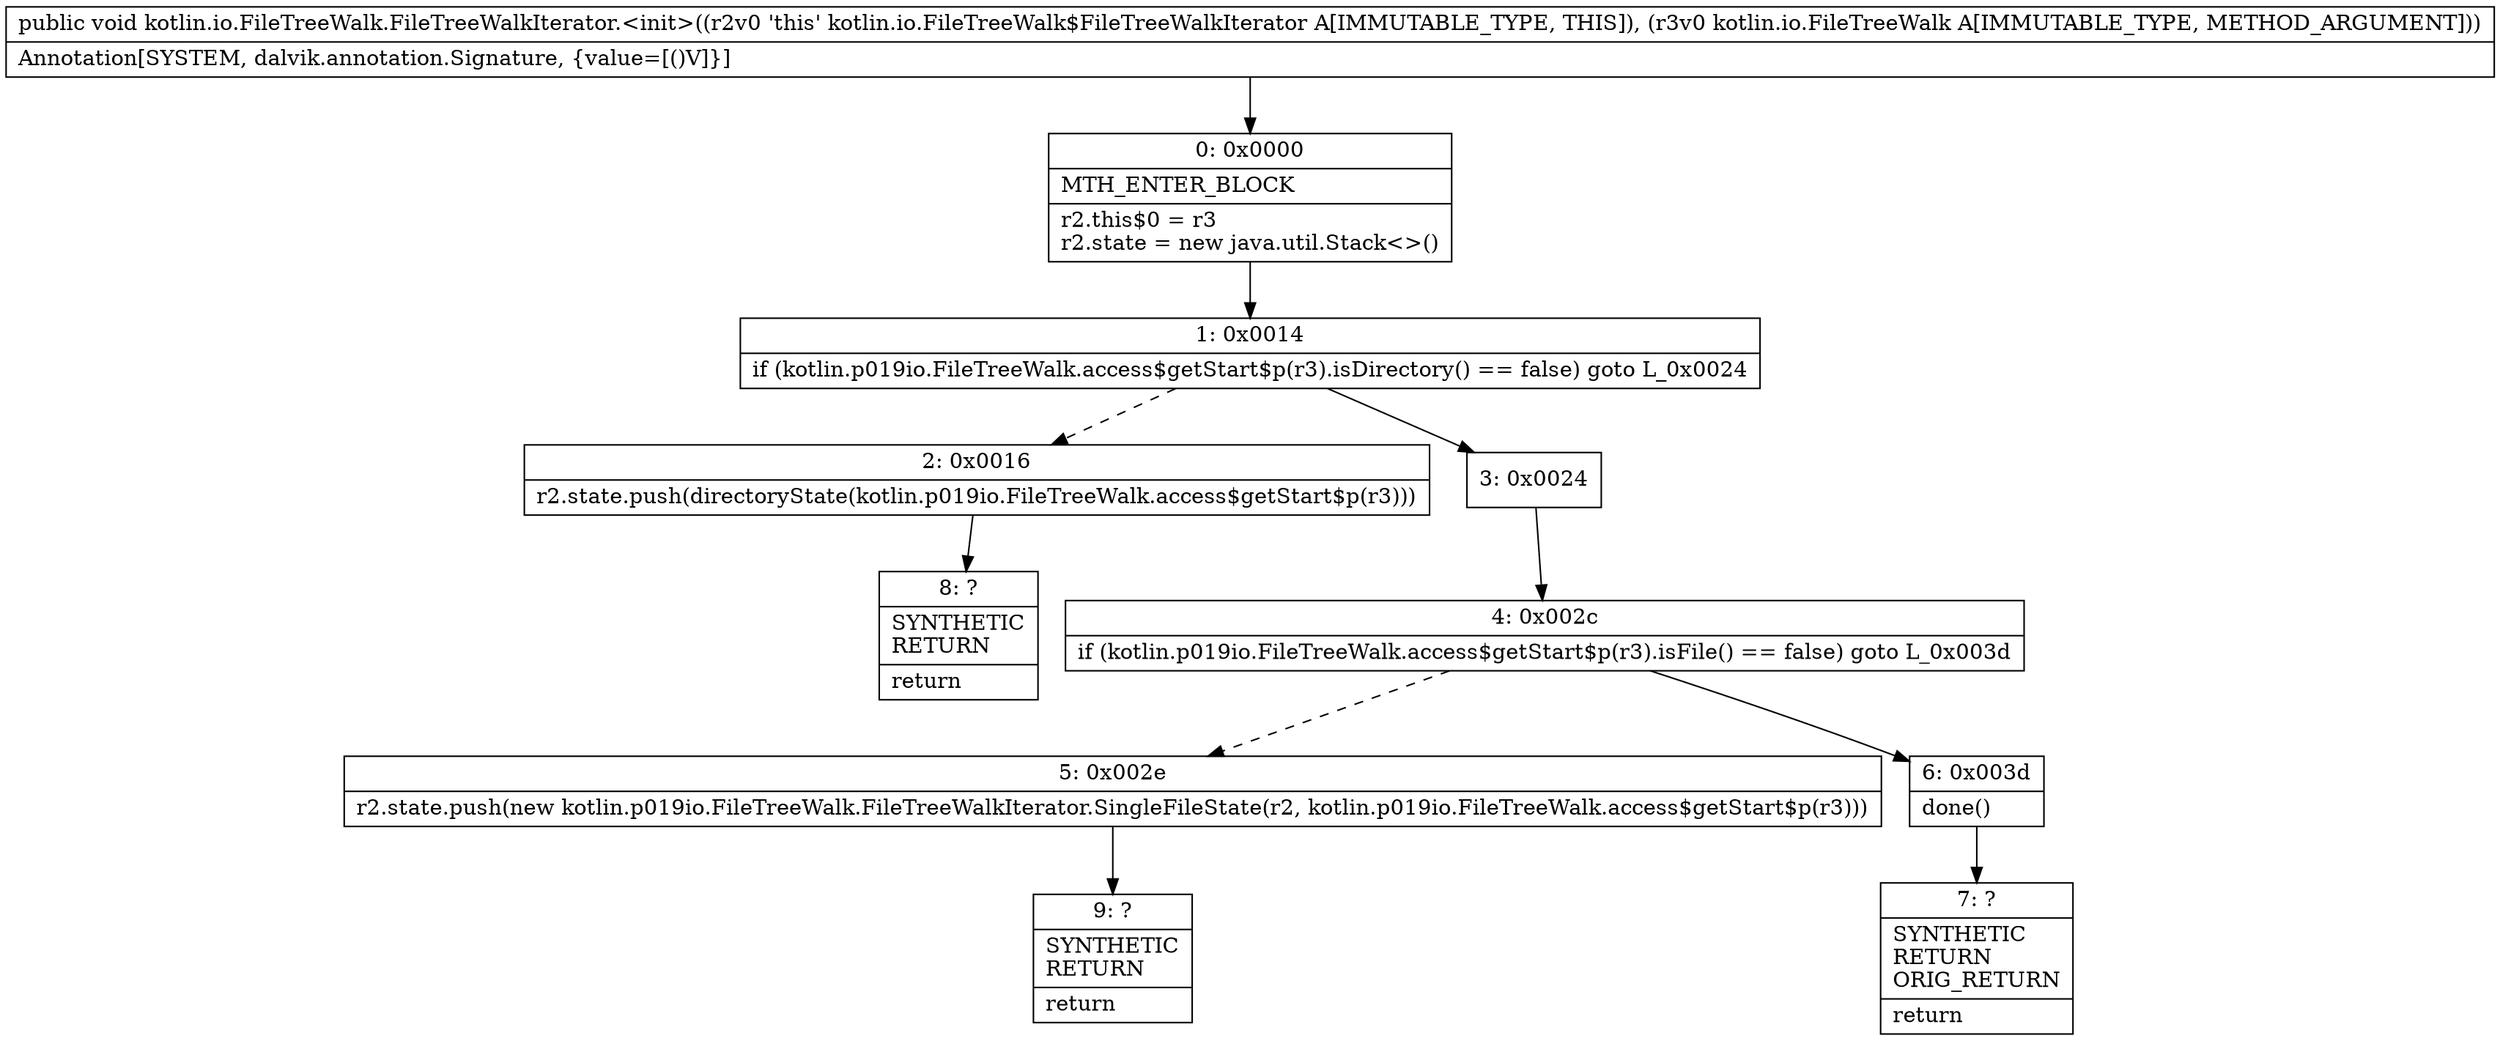 digraph "CFG forkotlin.io.FileTreeWalk.FileTreeWalkIterator.\<init\>(Lkotlin\/io\/FileTreeWalk;)V" {
Node_0 [shape=record,label="{0\:\ 0x0000|MTH_ENTER_BLOCK\l|r2.this$0 = r3\lr2.state = new java.util.Stack\<\>()\l}"];
Node_1 [shape=record,label="{1\:\ 0x0014|if (kotlin.p019io.FileTreeWalk.access$getStart$p(r3).isDirectory() == false) goto L_0x0024\l}"];
Node_2 [shape=record,label="{2\:\ 0x0016|r2.state.push(directoryState(kotlin.p019io.FileTreeWalk.access$getStart$p(r3)))\l}"];
Node_3 [shape=record,label="{3\:\ 0x0024}"];
Node_4 [shape=record,label="{4\:\ 0x002c|if (kotlin.p019io.FileTreeWalk.access$getStart$p(r3).isFile() == false) goto L_0x003d\l}"];
Node_5 [shape=record,label="{5\:\ 0x002e|r2.state.push(new kotlin.p019io.FileTreeWalk.FileTreeWalkIterator.SingleFileState(r2, kotlin.p019io.FileTreeWalk.access$getStart$p(r3)))\l}"];
Node_6 [shape=record,label="{6\:\ 0x003d|done()\l}"];
Node_7 [shape=record,label="{7\:\ ?|SYNTHETIC\lRETURN\lORIG_RETURN\l|return\l}"];
Node_8 [shape=record,label="{8\:\ ?|SYNTHETIC\lRETURN\l|return\l}"];
Node_9 [shape=record,label="{9\:\ ?|SYNTHETIC\lRETURN\l|return\l}"];
MethodNode[shape=record,label="{public void kotlin.io.FileTreeWalk.FileTreeWalkIterator.\<init\>((r2v0 'this' kotlin.io.FileTreeWalk$FileTreeWalkIterator A[IMMUTABLE_TYPE, THIS]), (r3v0 kotlin.io.FileTreeWalk A[IMMUTABLE_TYPE, METHOD_ARGUMENT]))  | Annotation[SYSTEM, dalvik.annotation.Signature, \{value=[()V]\}]\l}"];
MethodNode -> Node_0;
Node_0 -> Node_1;
Node_1 -> Node_2[style=dashed];
Node_1 -> Node_3;
Node_2 -> Node_8;
Node_3 -> Node_4;
Node_4 -> Node_5[style=dashed];
Node_4 -> Node_6;
Node_5 -> Node_9;
Node_6 -> Node_7;
}

